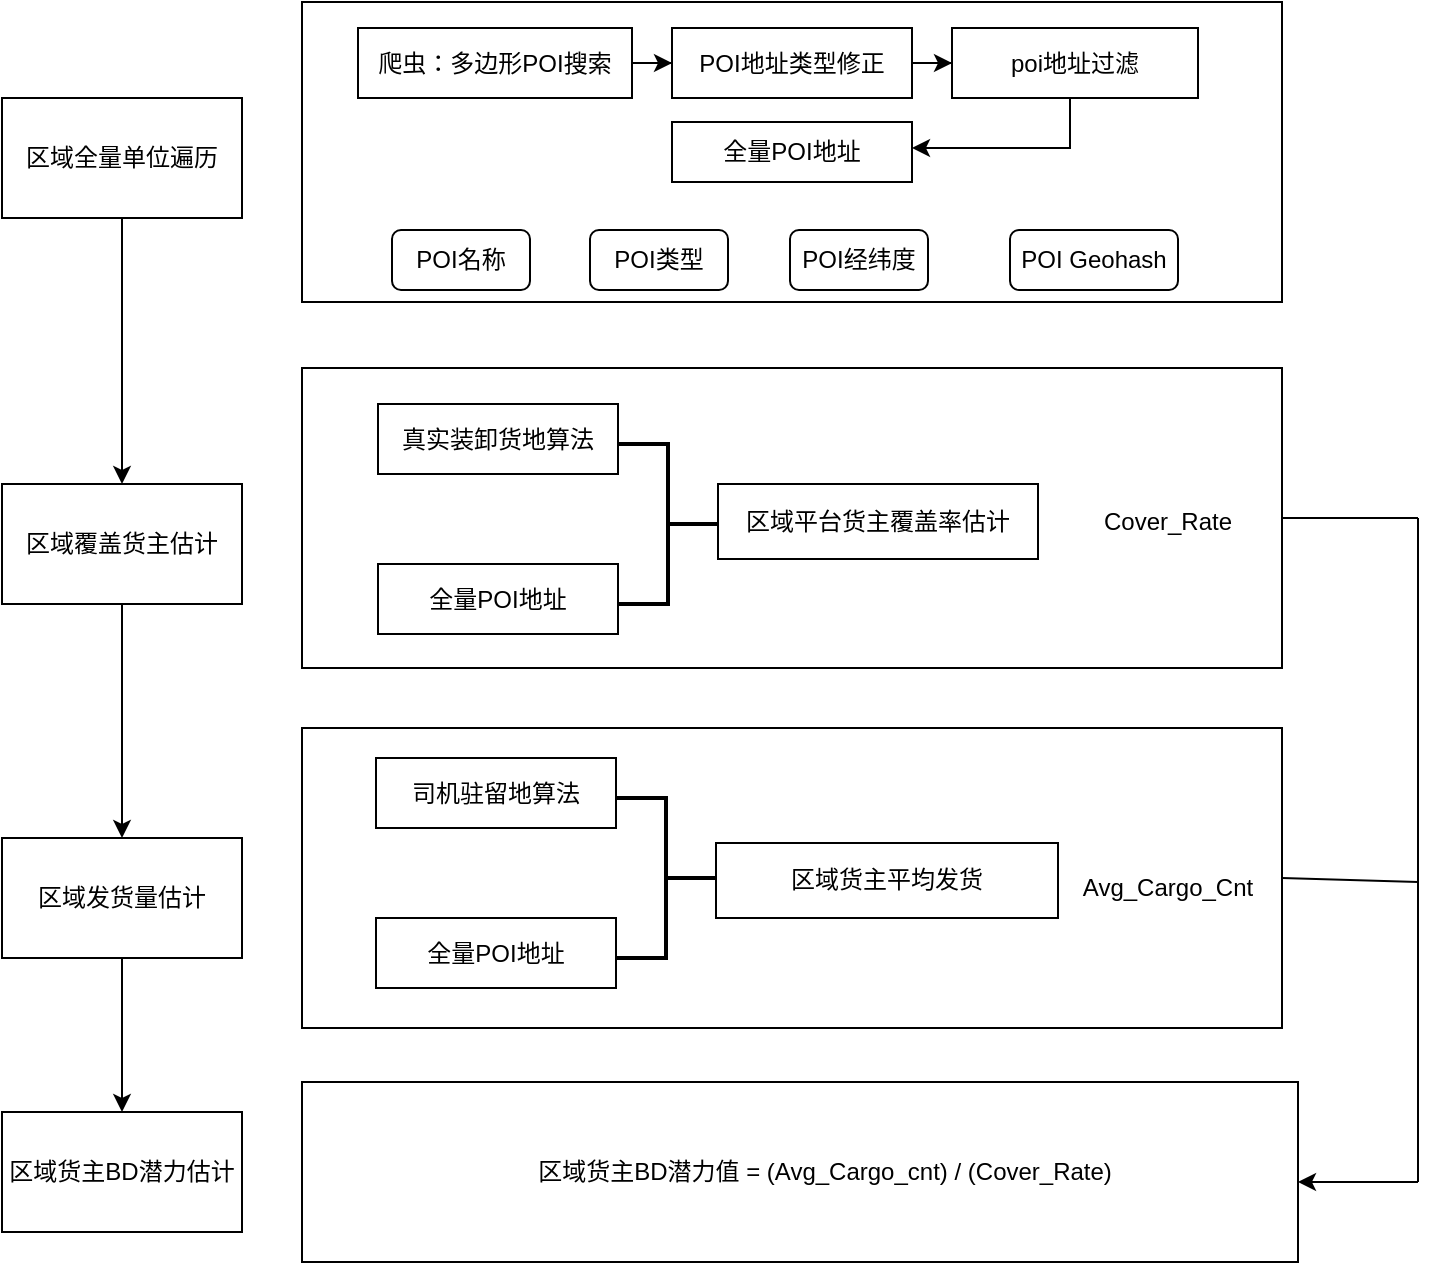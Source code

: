 <mxfile version="20.2.5" type="github">
  <diagram id="C5RBs43oDa-KdzZeNtuy" name="Page-1">
    <mxGraphModel dx="2760" dy="1382" grid="1" gridSize="10" guides="1" tooltips="1" connect="1" arrows="1" fold="1" page="1" pageScale="1" pageWidth="827" pageHeight="1169" math="0" shadow="0">
      <root>
        <mxCell id="WIyWlLk6GJQsqaUBKTNV-0" />
        <mxCell id="WIyWlLk6GJQsqaUBKTNV-1" parent="WIyWlLk6GJQsqaUBKTNV-0" />
        <mxCell id="P83vOfGh1bkkBBBwiSUF-3" value="" style="edgeStyle=orthogonalEdgeStyle;rounded=0;orthogonalLoop=1;jettySize=auto;html=1;" edge="1" parent="WIyWlLk6GJQsqaUBKTNV-1" source="P83vOfGh1bkkBBBwiSUF-0" target="P83vOfGh1bkkBBBwiSUF-1">
          <mxGeometry relative="1" as="geometry" />
        </mxCell>
        <mxCell id="P83vOfGh1bkkBBBwiSUF-0" value="区域全量单位遍历" style="whiteSpace=wrap;html=1;" vertex="1" parent="WIyWlLk6GJQsqaUBKTNV-1">
          <mxGeometry x="102" y="168" width="120" height="60" as="geometry" />
        </mxCell>
        <mxCell id="P83vOfGh1bkkBBBwiSUF-4" value="" style="edgeStyle=orthogonalEdgeStyle;rounded=0;orthogonalLoop=1;jettySize=auto;html=1;" edge="1" parent="WIyWlLk6GJQsqaUBKTNV-1" source="P83vOfGh1bkkBBBwiSUF-1" target="P83vOfGh1bkkBBBwiSUF-2">
          <mxGeometry relative="1" as="geometry" />
        </mxCell>
        <mxCell id="P83vOfGh1bkkBBBwiSUF-1" value="区域覆盖货主估计" style="whiteSpace=wrap;html=1;" vertex="1" parent="WIyWlLk6GJQsqaUBKTNV-1">
          <mxGeometry x="102" y="361" width="120" height="60" as="geometry" />
        </mxCell>
        <mxCell id="P83vOfGh1bkkBBBwiSUF-87" value="" style="edgeStyle=none;rounded=0;orthogonalLoop=1;jettySize=auto;html=1;fontFamily=Helvetica;fontSize=12;fontColor=default;" edge="1" parent="WIyWlLk6GJQsqaUBKTNV-1" source="P83vOfGh1bkkBBBwiSUF-2" target="P83vOfGh1bkkBBBwiSUF-73">
          <mxGeometry relative="1" as="geometry" />
        </mxCell>
        <mxCell id="P83vOfGh1bkkBBBwiSUF-2" value="区域发货量估计" style="whiteSpace=wrap;html=1;" vertex="1" parent="WIyWlLk6GJQsqaUBKTNV-1">
          <mxGeometry x="102" y="538" width="120" height="60" as="geometry" />
        </mxCell>
        <mxCell id="P83vOfGh1bkkBBBwiSUF-5" value="" style="whiteSpace=wrap;html=1;" vertex="1" parent="WIyWlLk6GJQsqaUBKTNV-1">
          <mxGeometry x="252" y="120" width="490" height="150" as="geometry" />
        </mxCell>
        <mxCell id="P83vOfGh1bkkBBBwiSUF-15" value="" style="edgeStyle=orthogonalEdgeStyle;rounded=0;orthogonalLoop=1;jettySize=auto;html=1;" edge="1" parent="WIyWlLk6GJQsqaUBKTNV-1" source="P83vOfGh1bkkBBBwiSUF-6" target="P83vOfGh1bkkBBBwiSUF-14">
          <mxGeometry relative="1" as="geometry" />
        </mxCell>
        <mxCell id="P83vOfGh1bkkBBBwiSUF-6" value="爬虫：多边形POI搜索" style="whiteSpace=wrap;html=1;" vertex="1" parent="WIyWlLk6GJQsqaUBKTNV-1">
          <mxGeometry x="280" y="133" width="137" height="35" as="geometry" />
        </mxCell>
        <mxCell id="P83vOfGh1bkkBBBwiSUF-17" value="" style="edgeStyle=orthogonalEdgeStyle;rounded=0;orthogonalLoop=1;jettySize=auto;html=1;" edge="1" parent="WIyWlLk6GJQsqaUBKTNV-1" source="P83vOfGh1bkkBBBwiSUF-14" target="P83vOfGh1bkkBBBwiSUF-16">
          <mxGeometry relative="1" as="geometry" />
        </mxCell>
        <mxCell id="P83vOfGh1bkkBBBwiSUF-14" value="POI地址类型修正" style="whiteSpace=wrap;html=1;" vertex="1" parent="WIyWlLk6GJQsqaUBKTNV-1">
          <mxGeometry x="437" y="133" width="120" height="35" as="geometry" />
        </mxCell>
        <mxCell id="P83vOfGh1bkkBBBwiSUF-23" style="edgeStyle=orthogonalEdgeStyle;rounded=0;orthogonalLoop=1;jettySize=auto;html=1;exitX=0.5;exitY=1;exitDx=0;exitDy=0;entryX=1;entryY=0.5;entryDx=0;entryDy=0;" edge="1" parent="WIyWlLk6GJQsqaUBKTNV-1">
          <mxGeometry relative="1" as="geometry">
            <mxPoint x="637" y="166" as="sourcePoint" />
            <mxPoint x="557" y="193" as="targetPoint" />
            <Array as="points">
              <mxPoint x="636" y="166" />
              <mxPoint x="636" y="193" />
            </Array>
          </mxGeometry>
        </mxCell>
        <mxCell id="P83vOfGh1bkkBBBwiSUF-16" value="poi地址过滤" style="whiteSpace=wrap;html=1;" vertex="1" parent="WIyWlLk6GJQsqaUBKTNV-1">
          <mxGeometry x="577" y="133" width="123" height="35" as="geometry" />
        </mxCell>
        <mxCell id="P83vOfGh1bkkBBBwiSUF-21" value="全量POI地址" style="whiteSpace=wrap;html=1;" vertex="1" parent="WIyWlLk6GJQsqaUBKTNV-1">
          <mxGeometry x="437" y="180" width="120" height="30" as="geometry" />
        </mxCell>
        <mxCell id="P83vOfGh1bkkBBBwiSUF-30" value="POI名称" style="rounded=1;whiteSpace=wrap;html=1;" vertex="1" parent="WIyWlLk6GJQsqaUBKTNV-1">
          <mxGeometry x="297" y="234" width="69" height="30" as="geometry" />
        </mxCell>
        <mxCell id="P83vOfGh1bkkBBBwiSUF-33" value="POI Geohash" style="rounded=1;whiteSpace=wrap;html=1;" vertex="1" parent="WIyWlLk6GJQsqaUBKTNV-1">
          <mxGeometry x="606" y="234" width="84" height="30" as="geometry" />
        </mxCell>
        <mxCell id="P83vOfGh1bkkBBBwiSUF-39" value="POI类型" style="rounded=1;whiteSpace=wrap;html=1;" vertex="1" parent="WIyWlLk6GJQsqaUBKTNV-1">
          <mxGeometry x="396" y="234" width="69" height="30" as="geometry" />
        </mxCell>
        <mxCell id="P83vOfGh1bkkBBBwiSUF-40" value="POI经纬度" style="rounded=1;whiteSpace=wrap;html=1;" vertex="1" parent="WIyWlLk6GJQsqaUBKTNV-1">
          <mxGeometry x="496" y="234" width="69" height="30" as="geometry" />
        </mxCell>
        <mxCell id="P83vOfGh1bkkBBBwiSUF-43" value="" style="whiteSpace=wrap;html=1;" vertex="1" parent="WIyWlLk6GJQsqaUBKTNV-1">
          <mxGeometry x="252" y="303" width="490" height="150" as="geometry" />
        </mxCell>
        <mxCell id="P83vOfGh1bkkBBBwiSUF-44" value="真实装卸货地算法" style="whiteSpace=wrap;html=1;" vertex="1" parent="WIyWlLk6GJQsqaUBKTNV-1">
          <mxGeometry x="290" y="321" width="120" height="35" as="geometry" />
        </mxCell>
        <mxCell id="P83vOfGh1bkkBBBwiSUF-51" value="全量POI地址" style="whiteSpace=wrap;html=1;" vertex="1" parent="WIyWlLk6GJQsqaUBKTNV-1">
          <mxGeometry x="290" y="401" width="120" height="35" as="geometry" />
        </mxCell>
        <mxCell id="P83vOfGh1bkkBBBwiSUF-53" value="" style="strokeWidth=2;html=1;shape=mxgraph.flowchart.annotation_2;align=left;labelPosition=right;pointerEvents=1;fontFamily=Helvetica;fontSize=12;fontColor=default;fillColor=default;rotation=-180;" vertex="1" parent="WIyWlLk6GJQsqaUBKTNV-1">
          <mxGeometry x="410" y="341" width="50" height="80" as="geometry" />
        </mxCell>
        <mxCell id="P83vOfGh1bkkBBBwiSUF-54" value="区域平台货主覆盖率估计" style="whiteSpace=wrap;html=1;" vertex="1" parent="WIyWlLk6GJQsqaUBKTNV-1">
          <mxGeometry x="460" y="361" width="160" height="37.5" as="geometry" />
        </mxCell>
        <mxCell id="P83vOfGh1bkkBBBwiSUF-61" value="" style="whiteSpace=wrap;html=1;" vertex="1" parent="WIyWlLk6GJQsqaUBKTNV-1">
          <mxGeometry x="252" y="483" width="490" height="150" as="geometry" />
        </mxCell>
        <mxCell id="P83vOfGh1bkkBBBwiSUF-62" value="司机驻留地算法" style="whiteSpace=wrap;html=1;" vertex="1" parent="WIyWlLk6GJQsqaUBKTNV-1">
          <mxGeometry x="289" y="498" width="120" height="35" as="geometry" />
        </mxCell>
        <mxCell id="P83vOfGh1bkkBBBwiSUF-63" value="全量POI地址" style="whiteSpace=wrap;html=1;" vertex="1" parent="WIyWlLk6GJQsqaUBKTNV-1">
          <mxGeometry x="289" y="578" width="120" height="35" as="geometry" />
        </mxCell>
        <mxCell id="P83vOfGh1bkkBBBwiSUF-64" value="" style="strokeWidth=2;html=1;shape=mxgraph.flowchart.annotation_2;align=left;labelPosition=right;pointerEvents=1;fontFamily=Helvetica;fontSize=12;fontColor=default;fillColor=default;rotation=-180;" vertex="1" parent="WIyWlLk6GJQsqaUBKTNV-1">
          <mxGeometry x="409" y="518" width="50" height="80" as="geometry" />
        </mxCell>
        <mxCell id="P83vOfGh1bkkBBBwiSUF-70" value="区域货主平均发货" style="whiteSpace=wrap;html=1;" vertex="1" parent="WIyWlLk6GJQsqaUBKTNV-1">
          <mxGeometry x="459" y="540.5" width="171" height="37.5" as="geometry" />
        </mxCell>
        <mxCell id="P83vOfGh1bkkBBBwiSUF-73" value="区域货主BD潜力估计" style="whiteSpace=wrap;html=1;" vertex="1" parent="WIyWlLk6GJQsqaUBKTNV-1">
          <mxGeometry x="102" y="675" width="120" height="60" as="geometry" />
        </mxCell>
        <mxCell id="P83vOfGh1bkkBBBwiSUF-74" value="" style="whiteSpace=wrap;html=1;" vertex="1" parent="WIyWlLk6GJQsqaUBKTNV-1">
          <mxGeometry x="252" y="660" width="498" height="90" as="geometry" />
        </mxCell>
        <mxCell id="P83vOfGh1bkkBBBwiSUF-82" value="" style="endArrow=none;html=1;rounded=0;fontFamily=Helvetica;fontSize=12;fontColor=default;entryX=1;entryY=0.5;entryDx=0;entryDy=0;" edge="1" parent="WIyWlLk6GJQsqaUBKTNV-1" target="P83vOfGh1bkkBBBwiSUF-43">
          <mxGeometry width="50" height="50" relative="1" as="geometry">
            <mxPoint x="810" y="378" as="sourcePoint" />
            <mxPoint x="390" y="460" as="targetPoint" />
          </mxGeometry>
        </mxCell>
        <mxCell id="P83vOfGh1bkkBBBwiSUF-83" value="" style="endArrow=none;html=1;rounded=0;fontFamily=Helvetica;fontSize=12;fontColor=default;" edge="1" parent="WIyWlLk6GJQsqaUBKTNV-1">
          <mxGeometry width="50" height="50" relative="1" as="geometry">
            <mxPoint x="810" y="710" as="sourcePoint" />
            <mxPoint x="810" y="378" as="targetPoint" />
          </mxGeometry>
        </mxCell>
        <mxCell id="P83vOfGh1bkkBBBwiSUF-84" value="" style="endArrow=none;html=1;rounded=0;fontFamily=Helvetica;fontSize=12;fontColor=default;exitX=1;exitY=0.5;exitDx=0;exitDy=0;" edge="1" parent="WIyWlLk6GJQsqaUBKTNV-1" source="P83vOfGh1bkkBBBwiSUF-61">
          <mxGeometry width="50" height="50" relative="1" as="geometry">
            <mxPoint x="490" y="390" as="sourcePoint" />
            <mxPoint x="810" y="560" as="targetPoint" />
          </mxGeometry>
        </mxCell>
        <mxCell id="P83vOfGh1bkkBBBwiSUF-86" value="" style="endArrow=classic;html=1;rounded=0;fontFamily=Helvetica;fontSize=12;fontColor=default;entryX=1;entryY=0.5;entryDx=0;entryDy=0;" edge="1" parent="WIyWlLk6GJQsqaUBKTNV-1">
          <mxGeometry width="50" height="50" relative="1" as="geometry">
            <mxPoint x="810" y="710" as="sourcePoint" />
            <mxPoint x="750" y="710" as="targetPoint" />
          </mxGeometry>
        </mxCell>
        <mxCell id="P83vOfGh1bkkBBBwiSUF-90" value="Cover_Rate" style="text;html=1;strokeColor=none;fillColor=none;align=center;verticalAlign=middle;whiteSpace=wrap;rounded=0;fontFamily=Helvetica;fontSize=12;fontColor=default;" vertex="1" parent="WIyWlLk6GJQsqaUBKTNV-1">
          <mxGeometry x="650" y="364.75" width="70" height="30" as="geometry" />
        </mxCell>
        <mxCell id="P83vOfGh1bkkBBBwiSUF-91" value="Avg_Cargo_Cnt" style="text;html=1;strokeColor=none;fillColor=none;align=center;verticalAlign=middle;whiteSpace=wrap;rounded=0;fontFamily=Helvetica;fontSize=12;fontColor=default;" vertex="1" parent="WIyWlLk6GJQsqaUBKTNV-1">
          <mxGeometry x="650" y="548" width="70" height="30" as="geometry" />
        </mxCell>
        <mxCell id="P83vOfGh1bkkBBBwiSUF-92" value="区域货主BD潜力值 = (Avg_Cargo_cnt) / (Cover_Rate)" style="text;html=1;strokeColor=none;fillColor=none;align=center;verticalAlign=middle;whiteSpace=wrap;rounded=0;fontFamily=Helvetica;fontSize=12;fontColor=default;" vertex="1" parent="WIyWlLk6GJQsqaUBKTNV-1">
          <mxGeometry x="357" y="690" width="313" height="30" as="geometry" />
        </mxCell>
      </root>
    </mxGraphModel>
  </diagram>
</mxfile>
